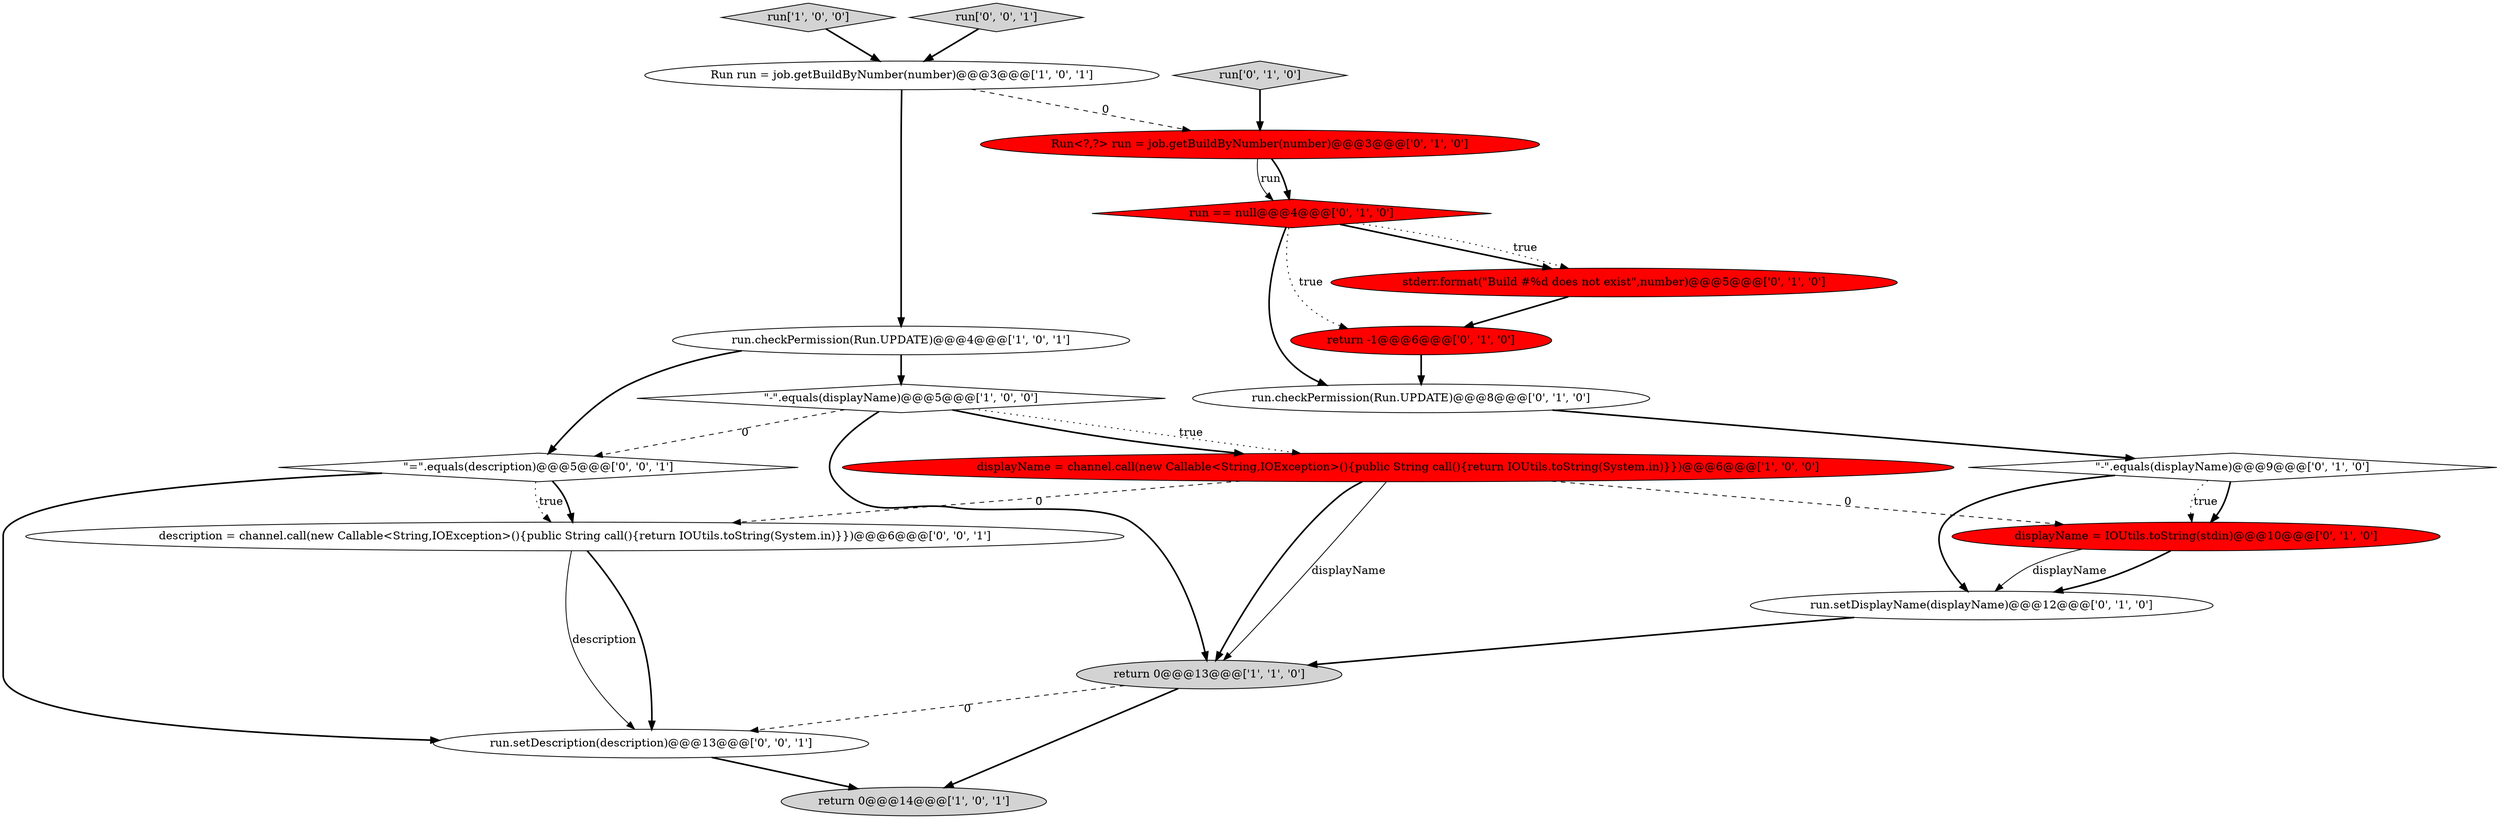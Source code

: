digraph {
2 [style = filled, label = "run.checkPermission(Run.UPDATE)@@@4@@@['1', '0', '1']", fillcolor = white, shape = ellipse image = "AAA0AAABBB1BBB"];
5 [style = filled, label = "run['1', '0', '0']", fillcolor = lightgray, shape = diamond image = "AAA0AAABBB1BBB"];
8 [style = filled, label = "displayName = IOUtils.toString(stdin)@@@10@@@['0', '1', '0']", fillcolor = red, shape = ellipse image = "AAA1AAABBB2BBB"];
11 [style = filled, label = "run.checkPermission(Run.UPDATE)@@@8@@@['0', '1', '0']", fillcolor = white, shape = ellipse image = "AAA0AAABBB2BBB"];
6 [style = filled, label = "Run run = job.getBuildByNumber(number)@@@3@@@['1', '0', '1']", fillcolor = white, shape = ellipse image = "AAA0AAABBB1BBB"];
7 [style = filled, label = "\"-\".equals(displayName)@@@9@@@['0', '1', '0']", fillcolor = white, shape = diamond image = "AAA0AAABBB2BBB"];
14 [style = filled, label = "Run<?,?> run = job.getBuildByNumber(number)@@@3@@@['0', '1', '0']", fillcolor = red, shape = ellipse image = "AAA1AAABBB2BBB"];
17 [style = filled, label = "run.setDescription(description)@@@13@@@['0', '0', '1']", fillcolor = white, shape = ellipse image = "AAA0AAABBB3BBB"];
18 [style = filled, label = "\"=\".equals(description)@@@5@@@['0', '0', '1']", fillcolor = white, shape = diamond image = "AAA0AAABBB3BBB"];
4 [style = filled, label = "displayName = channel.call(new Callable<String,IOException>(){public String call(){return IOUtils.toString(System.in)}})@@@6@@@['1', '0', '0']", fillcolor = red, shape = ellipse image = "AAA1AAABBB1BBB"];
10 [style = filled, label = "stderr.format(\"Build #%d does not exist\",number)@@@5@@@['0', '1', '0']", fillcolor = red, shape = ellipse image = "AAA1AAABBB2BBB"];
1 [style = filled, label = "return 0@@@14@@@['1', '0', '1']", fillcolor = lightgray, shape = ellipse image = "AAA0AAABBB1BBB"];
3 [style = filled, label = "return 0@@@13@@@['1', '1', '0']", fillcolor = lightgray, shape = ellipse image = "AAA0AAABBB1BBB"];
12 [style = filled, label = "run['0', '1', '0']", fillcolor = lightgray, shape = diamond image = "AAA0AAABBB2BBB"];
16 [style = filled, label = "run['0', '0', '1']", fillcolor = lightgray, shape = diamond image = "AAA0AAABBB3BBB"];
9 [style = filled, label = "return -1@@@6@@@['0', '1', '0']", fillcolor = red, shape = ellipse image = "AAA1AAABBB2BBB"];
19 [style = filled, label = "description = channel.call(new Callable<String,IOException>(){public String call(){return IOUtils.toString(System.in)}})@@@6@@@['0', '0', '1']", fillcolor = white, shape = ellipse image = "AAA0AAABBB3BBB"];
0 [style = filled, label = "\"-\".equals(displayName)@@@5@@@['1', '0', '0']", fillcolor = white, shape = diamond image = "AAA0AAABBB1BBB"];
13 [style = filled, label = "run == null@@@4@@@['0', '1', '0']", fillcolor = red, shape = diamond image = "AAA1AAABBB2BBB"];
15 [style = filled, label = "run.setDisplayName(displayName)@@@12@@@['0', '1', '0']", fillcolor = white, shape = ellipse image = "AAA0AAABBB2BBB"];
0->3 [style = bold, label=""];
13->10 [style = bold, label=""];
4->3 [style = bold, label=""];
3->17 [style = dashed, label="0"];
8->15 [style = bold, label=""];
9->11 [style = bold, label=""];
17->1 [style = bold, label=""];
3->1 [style = bold, label=""];
16->6 [style = bold, label=""];
0->4 [style = dotted, label="true"];
18->19 [style = dotted, label="true"];
18->19 [style = bold, label=""];
18->17 [style = bold, label=""];
2->18 [style = bold, label=""];
19->17 [style = bold, label=""];
4->3 [style = solid, label="displayName"];
6->14 [style = dashed, label="0"];
7->8 [style = bold, label=""];
15->3 [style = bold, label=""];
13->10 [style = dotted, label="true"];
13->11 [style = bold, label=""];
8->15 [style = solid, label="displayName"];
6->2 [style = bold, label=""];
2->0 [style = bold, label=""];
5->6 [style = bold, label=""];
0->4 [style = bold, label=""];
12->14 [style = bold, label=""];
4->8 [style = dashed, label="0"];
14->13 [style = solid, label="run"];
0->18 [style = dashed, label="0"];
7->15 [style = bold, label=""];
4->19 [style = dashed, label="0"];
10->9 [style = bold, label=""];
14->13 [style = bold, label=""];
19->17 [style = solid, label="description"];
7->8 [style = dotted, label="true"];
11->7 [style = bold, label=""];
13->9 [style = dotted, label="true"];
}
